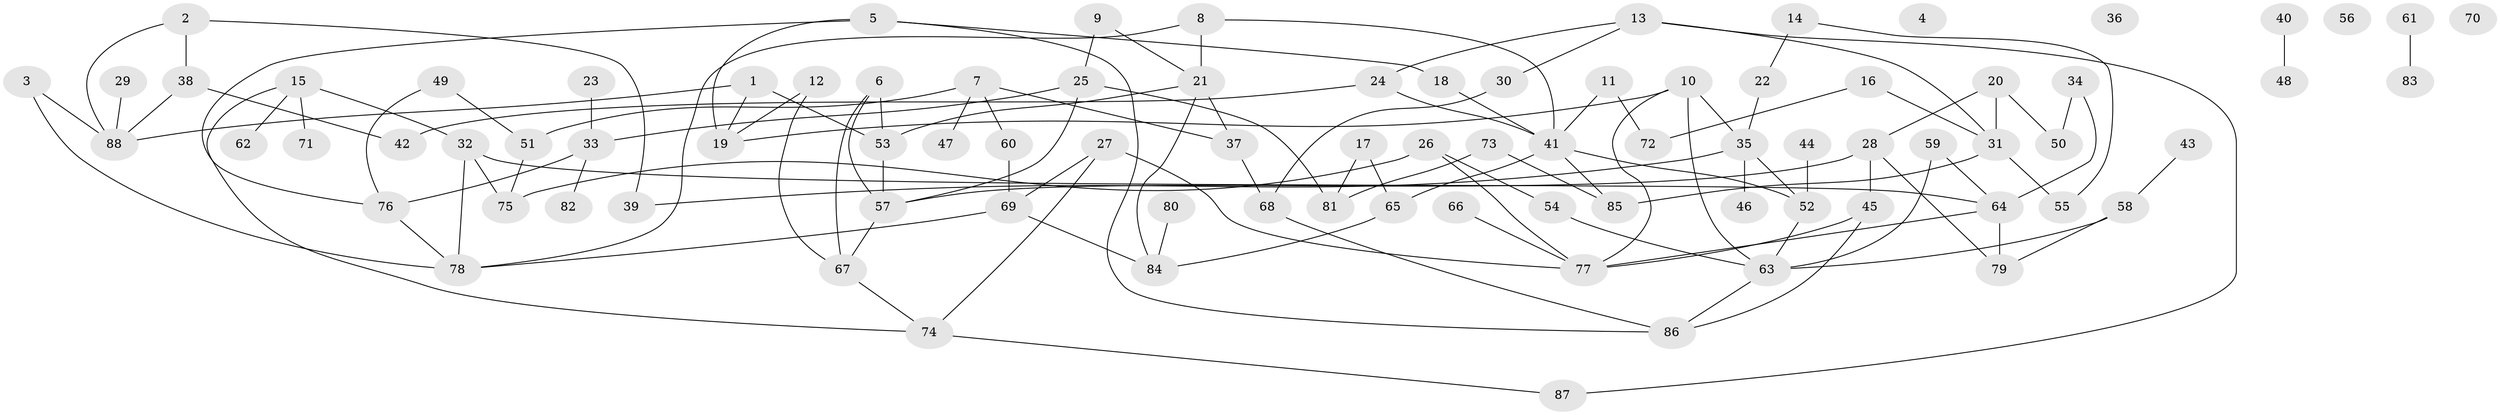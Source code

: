 // coarse degree distribution, {3: 0.2033898305084746, 4: 0.11864406779661017, 0: 0.0847457627118644, 6: 0.06779661016949153, 5: 0.11864406779661017, 2: 0.2033898305084746, 1: 0.15254237288135594, 8: 0.01694915254237288, 7: 0.03389830508474576}
// Generated by graph-tools (version 1.1) at 2025/41/03/06/25 10:41:23]
// undirected, 88 vertices, 121 edges
graph export_dot {
graph [start="1"]
  node [color=gray90,style=filled];
  1;
  2;
  3;
  4;
  5;
  6;
  7;
  8;
  9;
  10;
  11;
  12;
  13;
  14;
  15;
  16;
  17;
  18;
  19;
  20;
  21;
  22;
  23;
  24;
  25;
  26;
  27;
  28;
  29;
  30;
  31;
  32;
  33;
  34;
  35;
  36;
  37;
  38;
  39;
  40;
  41;
  42;
  43;
  44;
  45;
  46;
  47;
  48;
  49;
  50;
  51;
  52;
  53;
  54;
  55;
  56;
  57;
  58;
  59;
  60;
  61;
  62;
  63;
  64;
  65;
  66;
  67;
  68;
  69;
  70;
  71;
  72;
  73;
  74;
  75;
  76;
  77;
  78;
  79;
  80;
  81;
  82;
  83;
  84;
  85;
  86;
  87;
  88;
  1 -- 19;
  1 -- 53;
  1 -- 88;
  2 -- 38;
  2 -- 39;
  2 -- 88;
  3 -- 78;
  3 -- 88;
  5 -- 18;
  5 -- 19;
  5 -- 76;
  5 -- 86;
  6 -- 53;
  6 -- 57;
  6 -- 67;
  7 -- 37;
  7 -- 47;
  7 -- 51;
  7 -- 60;
  8 -- 21;
  8 -- 41;
  8 -- 78;
  9 -- 21;
  9 -- 25;
  10 -- 19;
  10 -- 35;
  10 -- 63;
  10 -- 77;
  11 -- 41;
  11 -- 72;
  12 -- 19;
  12 -- 67;
  13 -- 24;
  13 -- 30;
  13 -- 31;
  13 -- 87;
  14 -- 22;
  14 -- 55;
  15 -- 32;
  15 -- 62;
  15 -- 71;
  15 -- 74;
  16 -- 31;
  16 -- 72;
  17 -- 65;
  17 -- 81;
  18 -- 41;
  20 -- 28;
  20 -- 31;
  20 -- 50;
  21 -- 37;
  21 -- 53;
  21 -- 84;
  22 -- 35;
  23 -- 33;
  24 -- 41;
  24 -- 42;
  25 -- 33;
  25 -- 57;
  25 -- 81;
  26 -- 54;
  26 -- 75;
  26 -- 77;
  27 -- 69;
  27 -- 74;
  27 -- 77;
  28 -- 45;
  28 -- 57;
  28 -- 79;
  29 -- 88;
  30 -- 68;
  31 -- 55;
  31 -- 85;
  32 -- 64;
  32 -- 75;
  32 -- 78;
  33 -- 76;
  33 -- 82;
  34 -- 50;
  34 -- 64;
  35 -- 39;
  35 -- 46;
  35 -- 52;
  37 -- 68;
  38 -- 42;
  38 -- 88;
  40 -- 48;
  41 -- 52;
  41 -- 65;
  41 -- 85;
  43 -- 58;
  44 -- 52;
  45 -- 77;
  45 -- 86;
  49 -- 51;
  49 -- 76;
  51 -- 75;
  52 -- 63;
  53 -- 57;
  54 -- 63;
  57 -- 67;
  58 -- 63;
  58 -- 79;
  59 -- 63;
  59 -- 64;
  60 -- 69;
  61 -- 83;
  63 -- 86;
  64 -- 77;
  64 -- 79;
  65 -- 84;
  66 -- 77;
  67 -- 74;
  68 -- 86;
  69 -- 78;
  69 -- 84;
  73 -- 81;
  73 -- 85;
  74 -- 87;
  76 -- 78;
  80 -- 84;
}
